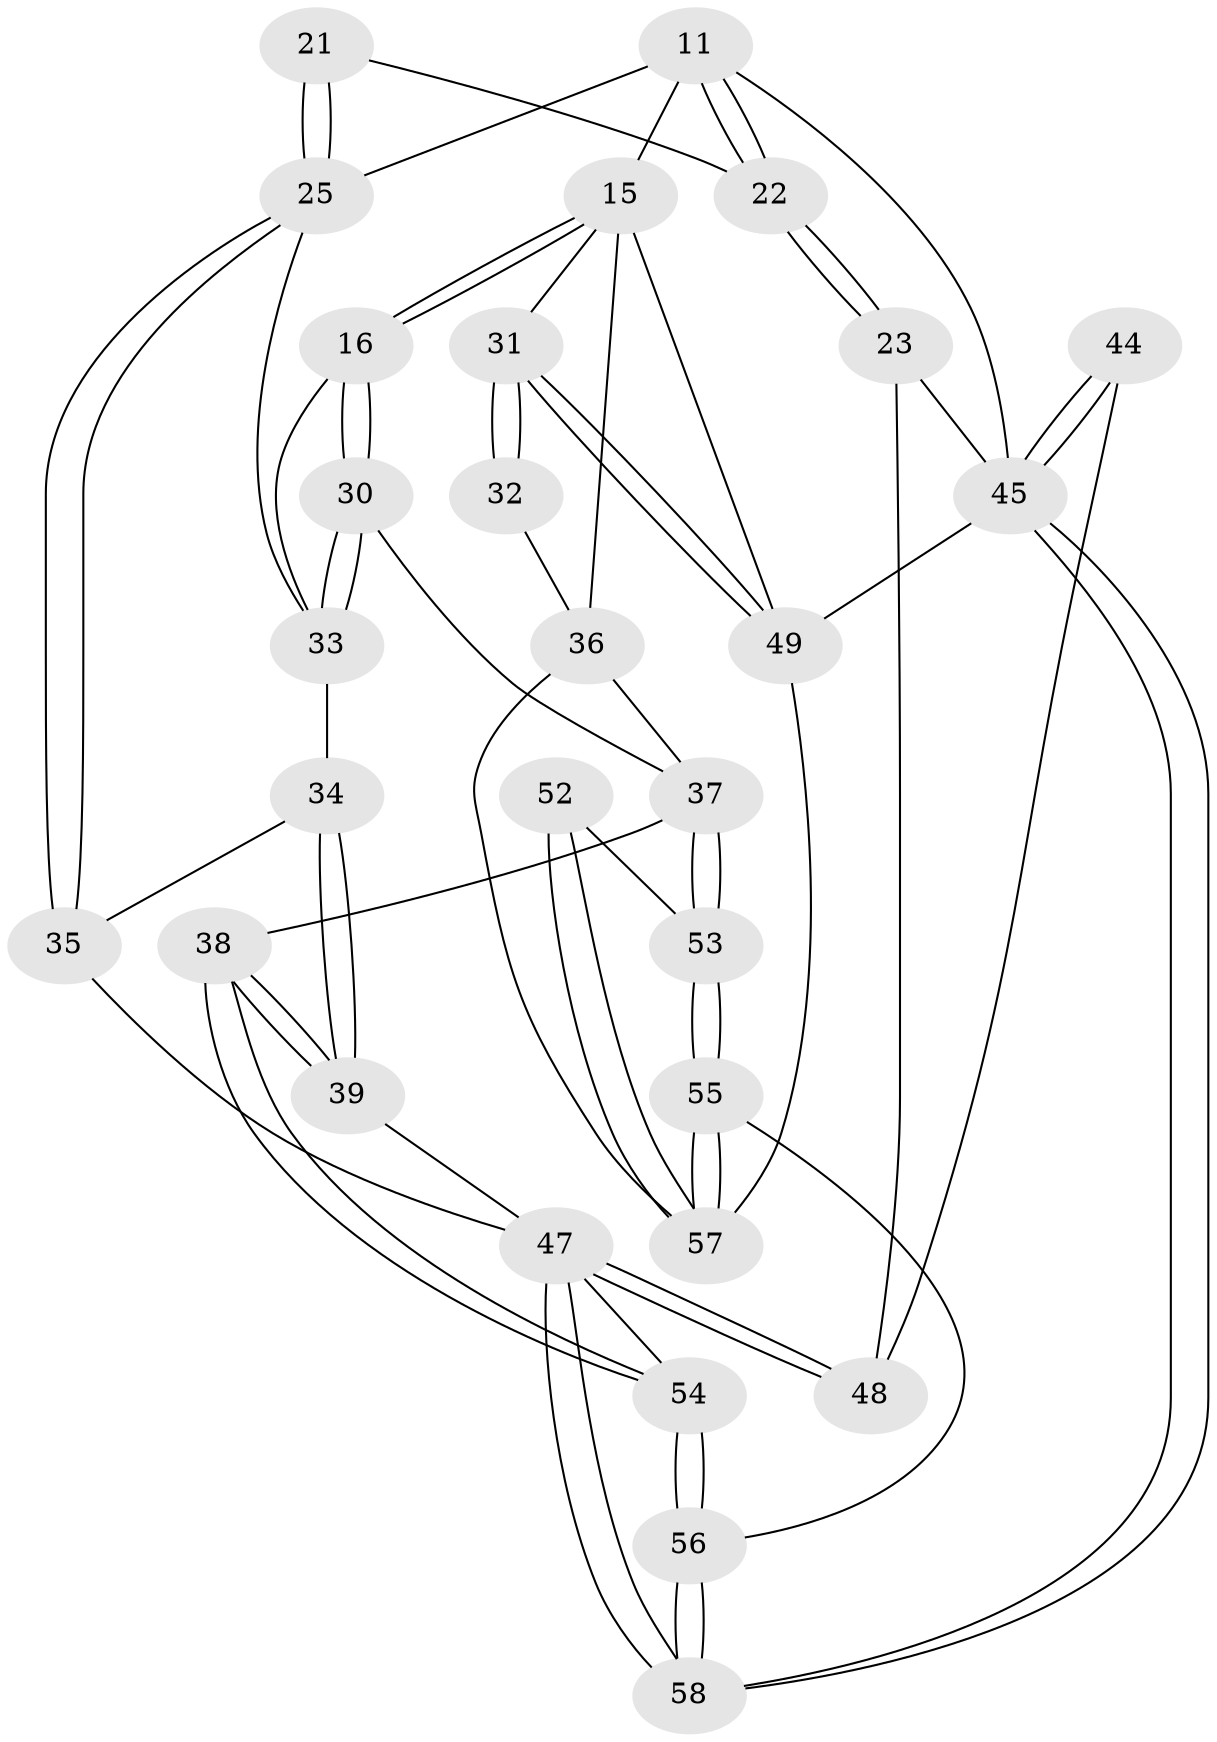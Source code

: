 // original degree distribution, {3: 0.034482758620689655, 6: 0.1896551724137931, 5: 0.5517241379310345, 4: 0.22413793103448276}
// Generated by graph-tools (version 1.1) at 2025/01/03/09/25 05:01:12]
// undirected, 29 vertices, 70 edges
graph export_dot {
graph [start="1"]
  node [color=gray90,style=filled];
  11 [pos="+0.14946207371044684+0.23609986395298482",super="+5+8"];
  15 [pos="+0.5657487497361012+0.3862325426736379",super="+7+14"];
  16 [pos="+0.5635827735844877+0.38743115466260236"];
  21 [pos="+0.1771246414364595+0.5513301556821333"];
  22 [pos="+0.1085721850350341+0.5240764179647645"];
  23 [pos="+0+0.5470087348098671"];
  25 [pos="+0.24169478465379698+0.5817458876915647",super="+18+9+10"];
  30 [pos="+0.5652051233687836+0.6138969095241495"];
  31 [pos="+1+0.7090656193099041",super="+12"];
  32 [pos="+0.9402738066950311+0.6518767877148932",super="+26"];
  33 [pos="+0.48411992453722724+0.5858235950545789",super="+17"];
  34 [pos="+0.43587162647379807+0.6111736537105453"];
  35 [pos="+0.24216761600777167+0.5831024135077701"];
  36 [pos="+0.8858117815879061+0.6688417464818881",super="+28+24"];
  37 [pos="+0.6551958340182062+0.738218289486582",super="+29"];
  38 [pos="+0.6308473243350285+0.7538256182016319"];
  39 [pos="+0.436556938336923+0.7169929204678585"];
  44 [pos="+0+0.7573205265290149"];
  45 [pos="+0+1",super="+3"];
  47 [pos="+0.21882125567569485+1",super="+46+43+40"];
  48 [pos="+0.14274026672464735+0.8494425363872716",super="+42"];
  49 [pos="+1+1",super="+2"];
  52 [pos="+0.7563774034945173+0.8512746640560133"];
  53 [pos="+0.6856006346375737+0.7900945925474011"];
  54 [pos="+0.5277324680594809+0.887160900470453"];
  55 [pos="+0.7206879349942757+1"];
  56 [pos="+0.5988091413185603+1"];
  57 [pos="+0.8518654882795027+1",super="+51"];
  58 [pos="+0.14829078653454358+1"];
  11 -- 22;
  11 -- 22;
  11 -- 25 [weight=2];
  11 -- 45;
  11 -- 15;
  15 -- 16;
  15 -- 16;
  15 -- 36 [weight=3];
  15 -- 49;
  15 -- 31;
  16 -- 30;
  16 -- 30;
  16 -- 33;
  21 -- 22;
  21 -- 25 [weight=2];
  21 -- 25;
  22 -- 23;
  22 -- 23;
  23 -- 45;
  23 -- 48;
  25 -- 35;
  25 -- 35;
  25 -- 33;
  30 -- 33;
  30 -- 33;
  30 -- 37;
  31 -- 32;
  31 -- 32;
  31 -- 49 [weight=2];
  31 -- 49;
  32 -- 36 [weight=3];
  33 -- 34;
  34 -- 35;
  34 -- 39;
  34 -- 39;
  35 -- 47;
  36 -- 57;
  36 -- 37;
  37 -- 38;
  37 -- 53;
  37 -- 53;
  38 -- 39;
  38 -- 39;
  38 -- 54;
  38 -- 54;
  39 -- 47;
  44 -- 45;
  44 -- 45;
  44 -- 48 [weight=2];
  45 -- 58;
  45 -- 58;
  45 -- 49 [weight=2];
  47 -- 48 [weight=2];
  47 -- 48;
  47 -- 58;
  47 -- 58;
  47 -- 54;
  49 -- 57;
  52 -- 53;
  52 -- 57 [weight=2];
  52 -- 57;
  53 -- 55;
  53 -- 55;
  54 -- 56;
  54 -- 56;
  55 -- 56;
  55 -- 57;
  55 -- 57;
  56 -- 58;
  56 -- 58;
}
